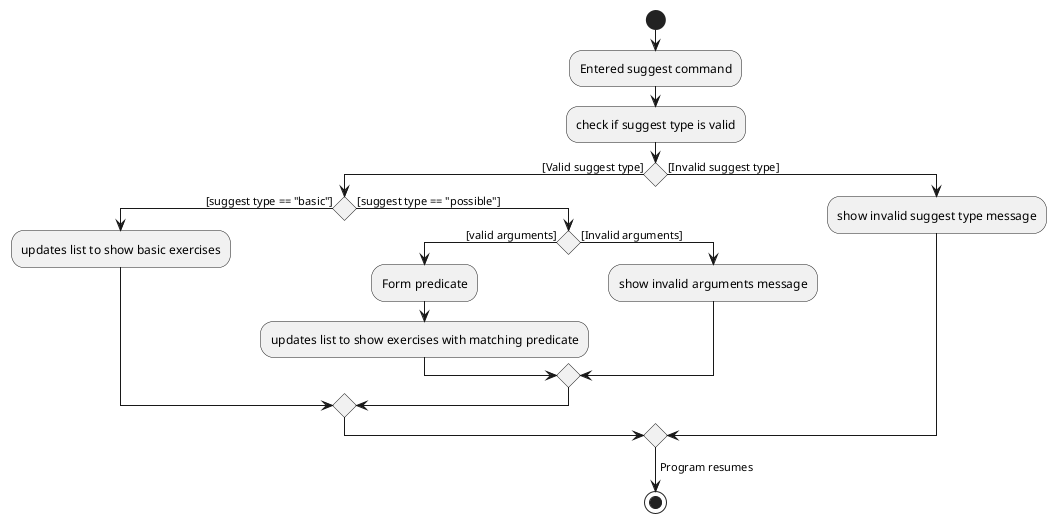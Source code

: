 @startuml
skinparam activityShape rectangle

start
:Entered suggest command;
:check if suggest type is valid;
if() then ([Valid suggest type])

if() then ([suggest type == "basic"])
    :updates list to show basic exercises;
else ([suggest type == "possible"])
    if() then ([valid arguments])
        :Form predicate;
        :updates list to show exercises with matching predicate;
    else ([Invalid arguments])
        :show invalid arguments message;
    endif
    endif
else ([Invalid suggest type])
    :show invalid suggest type message;
endif
-> Program resumes;
stop
@enduml

